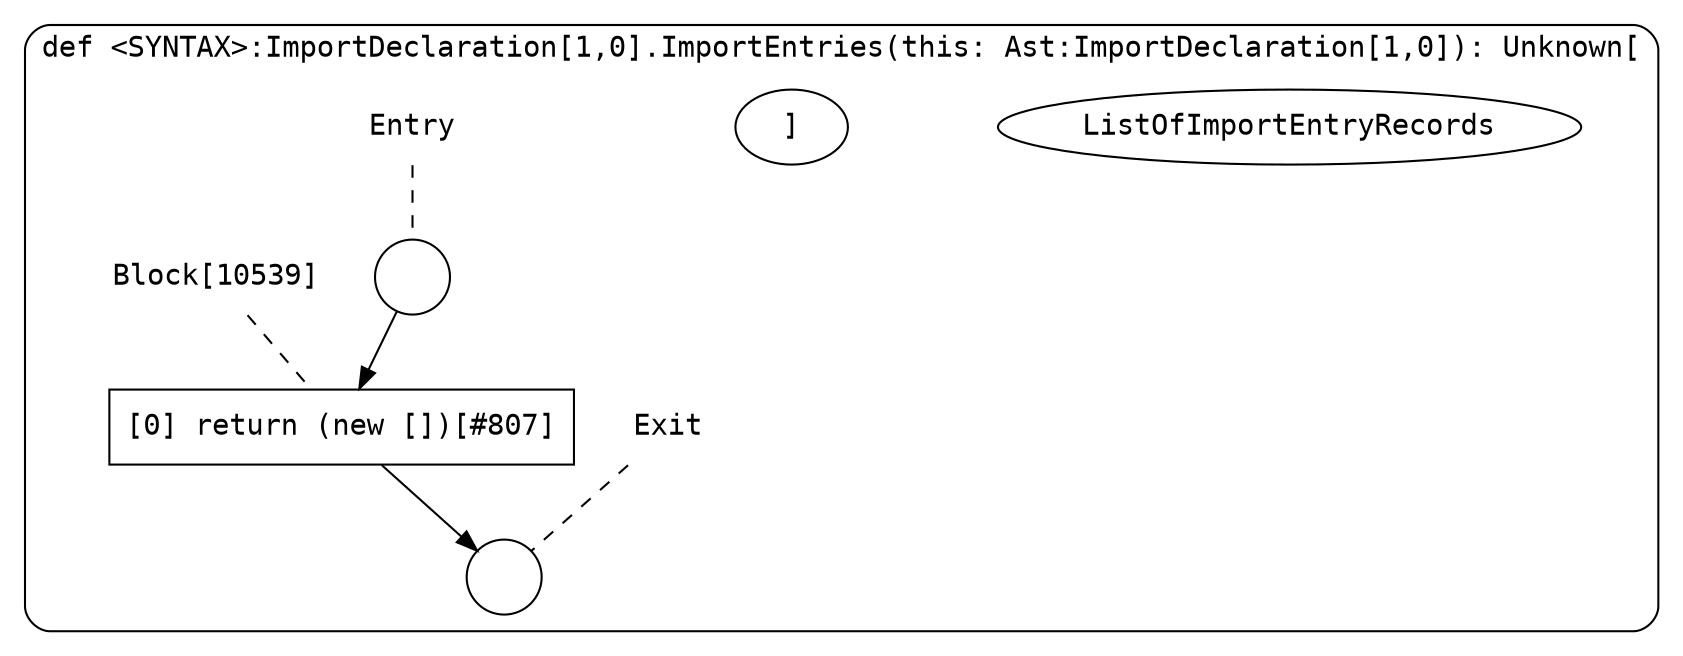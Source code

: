 digraph {
  graph [fontname = "Consolas"]
  node [fontname = "Consolas"]
  edge [fontname = "Consolas"]
  subgraph cluster1913 {
    label = "def <SYNTAX>:ImportDeclaration[1,0].ImportEntries(this: Ast:ImportDeclaration[1,0]): Unknown["ListOfImportEntryRecords"]"
    style = rounded
    cluster1913_entry_name [shape=none, label=<<font color="black">Entry</font>>]
    cluster1913_entry_name -> cluster1913_entry [arrowhead=none, color="black", style=dashed]
    cluster1913_entry [shape=circle label=" " color="black" fillcolor="white" style=filled]
    cluster1913_entry -> node10539 [color="black"]
    cluster1913_exit_name [shape=none, label=<<font color="black">Exit</font>>]
    cluster1913_exit_name -> cluster1913_exit [arrowhead=none, color="black", style=dashed]
    cluster1913_exit [shape=circle label=" " color="black" fillcolor="white" style=filled]
    node10539_name [shape=none, label=<<font color="black">Block[10539]</font>>]
    node10539_name -> node10539 [arrowhead=none, color="black", style=dashed]
    node10539 [shape=box, label=<<font color="black">[0] return (new [])[#807]<BR ALIGN="LEFT"/></font>> color="black" fillcolor="white", style=filled]
    node10539 -> cluster1913_exit [color="black"]
  }
}